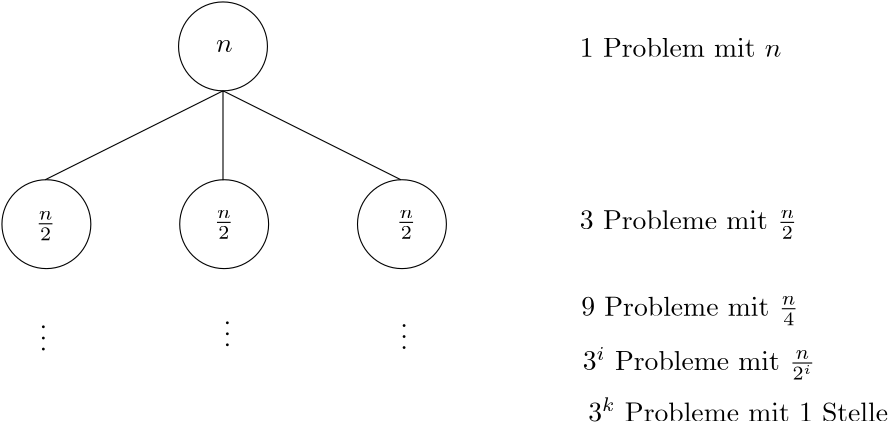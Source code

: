 <?xml version="1.0"?>
<!DOCTYPE ipe SYSTEM "ipe.dtd">
<ipe version="70005" creator="Ipe 7.1.3">
<info created="D:20141103020241" modified="D:20141105164354"/>
<ipestyle name="basic">
<symbol name="arrow/arc(spx)">
<path stroke="sym-stroke" fill="sym-stroke" pen="sym-pen">
0 0 m
-1 0.333 l
-1 -0.333 l
h
</path>
</symbol>
<symbol name="arrow/farc(spx)">
<path stroke="sym-stroke" fill="white" pen="sym-pen">
0 0 m
-1 0.333 l
-1 -0.333 l
h
</path>
</symbol>
<symbol name="mark/circle(sx)" transformations="translations">
<path fill="sym-stroke">
0.6 0 0 0.6 0 0 e
0.4 0 0 0.4 0 0 e
</path>
</symbol>
<symbol name="mark/disk(sx)" transformations="translations">
<path fill="sym-stroke">
0.6 0 0 0.6 0 0 e
</path>
</symbol>
<symbol name="mark/fdisk(sfx)" transformations="translations">
<group>
<path fill="sym-fill">
0.5 0 0 0.5 0 0 e
</path>
<path fill="sym-stroke" fillrule="eofill">
0.6 0 0 0.6 0 0 e
0.4 0 0 0.4 0 0 e
</path>
</group>
</symbol>
<symbol name="mark/box(sx)" transformations="translations">
<path fill="sym-stroke" fillrule="eofill">
-0.6 -0.6 m
0.6 -0.6 l
0.6 0.6 l
-0.6 0.6 l
h
-0.4 -0.4 m
0.4 -0.4 l
0.4 0.4 l
-0.4 0.4 l
h
</path>
</symbol>
<symbol name="mark/square(sx)" transformations="translations">
<path fill="sym-stroke">
-0.6 -0.6 m
0.6 -0.6 l
0.6 0.6 l
-0.6 0.6 l
h
</path>
</symbol>
<symbol name="mark/fsquare(sfx)" transformations="translations">
<group>
<path fill="sym-fill">
-0.5 -0.5 m
0.5 -0.5 l
0.5 0.5 l
-0.5 0.5 l
h
</path>
<path fill="sym-stroke" fillrule="eofill">
-0.6 -0.6 m
0.6 -0.6 l
0.6 0.6 l
-0.6 0.6 l
h
-0.4 -0.4 m
0.4 -0.4 l
0.4 0.4 l
-0.4 0.4 l
h
</path>
</group>
</symbol>
<symbol name="mark/cross(sx)" transformations="translations">
<group>
<path fill="sym-stroke">
-0.43 -0.57 m
0.57 0.43 l
0.43 0.57 l
-0.57 -0.43 l
h
</path>
<path fill="sym-stroke">
-0.43 0.57 m
0.57 -0.43 l
0.43 -0.57 l
-0.57 0.43 l
h
</path>
</group>
</symbol>
<symbol name="arrow/fnormal(spx)">
<path stroke="sym-stroke" fill="white" pen="sym-pen">
0 0 m
-1 0.333 l
-1 -0.333 l
h
</path>
</symbol>
<symbol name="arrow/pointed(spx)">
<path stroke="sym-stroke" fill="sym-stroke" pen="sym-pen">
0 0 m
-1 0.333 l
-0.8 0 l
-1 -0.333 l
h
</path>
</symbol>
<symbol name="arrow/fpointed(spx)">
<path stroke="sym-stroke" fill="white" pen="sym-pen">
0 0 m
-1 0.333 l
-0.8 0 l
-1 -0.333 l
h
</path>
</symbol>
<symbol name="arrow/linear(spx)">
<path stroke="sym-stroke" pen="sym-pen">
-1 0.333 m
0 0 l
-1 -0.333 l
</path>
</symbol>
<symbol name="arrow/fdouble(spx)">
<path stroke="sym-stroke" fill="white" pen="sym-pen">
0 0 m
-1 0.333 l
-1 -0.333 l
h
-1 0 m
-2 0.333 l
-2 -0.333 l
h
</path>
</symbol>
<symbol name="arrow/double(spx)">
<path stroke="sym-stroke" fill="sym-stroke" pen="sym-pen">
0 0 m
-1 0.333 l
-1 -0.333 l
h
-1 0 m
-2 0.333 l
-2 -0.333 l
h
</path>
</symbol>
<pen name="heavier" value="0.8"/>
<pen name="fat" value="1.2"/>
<pen name="ultrafat" value="2"/>
<symbolsize name="large" value="5"/>
<symbolsize name="small" value="2"/>
<symbolsize name="tiny" value="1.1"/>
<arrowsize name="large" value="10"/>
<arrowsize name="small" value="5"/>
<arrowsize name="tiny" value="3"/>
<color name="red" value="1 0 0"/>
<color name="green" value="0 1 0"/>
<color name="blue" value="0 0 1"/>
<color name="yellow" value="1 1 0"/>
<color name="orange" value="1 0.647 0"/>
<color name="gold" value="1 0.843 0"/>
<color name="purple" value="0.627 0.125 0.941"/>
<color name="gray" value="0.745"/>
<color name="brown" value="0.647 0.165 0.165"/>
<color name="navy" value="0 0 0.502"/>
<color name="pink" value="1 0.753 0.796"/>
<color name="seagreen" value="0.18 0.545 0.341"/>
<color name="turquoise" value="0.251 0.878 0.816"/>
<color name="violet" value="0.933 0.51 0.933"/>
<color name="darkblue" value="0 0 0.545"/>
<color name="darkcyan" value="0 0.545 0.545"/>
<color name="darkgray" value="0.663"/>
<color name="darkgreen" value="0 0.392 0"/>
<color name="darkmagenta" value="0.545 0 0.545"/>
<color name="darkorange" value="1 0.549 0"/>
<color name="darkred" value="0.545 0 0"/>
<color name="lightblue" value="0.678 0.847 0.902"/>
<color name="lightcyan" value="0.878 1 1"/>
<color name="lightgray" value="0.827"/>
<color name="lightgreen" value="0.565 0.933 0.565"/>
<color name="lightyellow" value="1 1 0.878"/>
<dashstyle name="dashed" value="[4] 0"/>
<dashstyle name="dotted" value="[1 3] 0"/>
<dashstyle name="dash dotted" value="[4 2 1 2] 0"/>
<dashstyle name="dash dot dotted" value="[4 2 1 2 1 2] 0"/>
<textsize name="large" value="\large"/>
<textsize name="Large" value="\Large"/>
<textsize name="LARGE" value="\LARGE"/>
<textsize name="huge" value="\huge"/>
<textsize name="Huge" value="\Huge"/>
<textsize name="small" value="\small"/>
<textsize name="footnote" value="\footnotesize"/>
<textsize name="tiny" value="\tiny"/>
<textstyle name="center" begin="\begin{center}" end="\end{center}"/>
<textstyle name="itemize" begin="\begin{itemize}" end="\end{itemize}"/>
<textstyle name="item" begin="\begin{itemize}\item{}" end="\end{itemize}"/>
<gridsize name="4 pts" value="4"/>
<gridsize name="8 pts (~3 mm)" value="8"/>
<gridsize name="16 pts (~6 mm)" value="16"/>
<gridsize name="32 pts (~12 mm)" value="32"/>
<gridsize name="10 pts (~3.5 mm)" value="10"/>
<gridsize name="20 pts (~7 mm)" value="20"/>
<gridsize name="14 pts (~5 mm)" value="14"/>
<gridsize name="28 pts (~10 mm)" value="28"/>
<gridsize name="56 pts (~20 mm)" value="56"/>
<anglesize name="90 deg" value="90"/>
<anglesize name="60 deg" value="60"/>
<anglesize name="45 deg" value="45"/>
<anglesize name="30 deg" value="30"/>
<anglesize name="22.5 deg" value="22.5"/>
<tiling name="falling" angle="-60" step="4" width="1"/>
<tiling name="rising" angle="30" step="4" width="1"/>
</ipestyle>
<page>
<layer name="alpha"/>
<view layers="alpha" active="alpha"/>
<path layer="alpha" stroke="black">
16 0 0 16 256 768 e
</path>
<path matrix="1 0 0 1 -31.5791 0" stroke="black">
16 0 0 16 224 704 e
</path>
<path matrix="1 0 0 1 -31.5791 0" stroke="black">
16 0 0 16 288 704 e
</path>
<path matrix="1 0 0 1 -31.5791 0" stroke="black">
16 0 0 16 352 704 e
</path>
<text matrix="1 0 0 1 -2.50628 -2.00502" transformations="translations" pos="256 768" stroke="black" type="label" width="5.98" height="4.289" depth="0" valign="baseline">$n$</text>
<text matrix="1 0 0 1 122.808 -53.1331" transformations="translations" pos="65.6695 754.777" stroke="black" type="label" width="7.316" height="6.931" depth="3.43" valign="baseline">$\frac{n}{2}$</text>
<text matrix="1 0 0 1 186.968 -52.6318" transformations="translations" pos="65.6695 754.777" stroke="black" type="label" width="7.316" height="6.931" depth="3.43" valign="baseline">$\frac{n}{2}$</text>
<text matrix="1 0 0 1 252.633 -52.6318" transformations="translations" pos="65.6695 754.777" stroke="black" type="label" width="7.316" height="6.931" depth="3.43" valign="baseline">$\frac{n}{2}$</text>
<text matrix="1 0 0 1 -25.0628 -3.50879" transformations="translations" pos="409.531 767.809" stroke="black" type="label" width="72.564" height="6.918" depth="0" valign="baseline">1 Problem mit $n$</text>
<text matrix="1 0 0 1 -31.5791 -4.01004" transformations="translations" pos="416.047 706.155" stroke="black" type="label" width="78.328" height="6.931" depth="3.43" valign="baseline">3 Probleme mit $\frac{n}{2}$</text>
<text matrix="1 0 0 1 -5.01255 -25.564" transformations="translations" pos="436.097 706.155" stroke="black" type="label" width="0" height="0" depth="0" valign="baseline"></text>
<text matrix="1 0 0 1 86.7171 13.5339" transformations="translations" pos="103.264 645.002" stroke="black" type="label" width="2.767" height="14.999" depth="0" valign="baseline">$\vdots$</text>
<text matrix="1 0 0 1 152.883 15.0377" transformations="translations" pos="103.264 645.002" stroke="black" type="label" width="2.767" height="14.999" depth="0" valign="baseline">$\vdots$</text>
<text matrix="1 0 0 1 216.542 14.0352" transformations="translations" pos="103.264 645.002" stroke="black" type="label" width="2.767" height="14.999" depth="0" valign="baseline">$\vdots$</text>
<text transformations="translations" pos="384.969 671.067" stroke="black" type="label" width="78.328" height="6.931" depth="3.43" valign="baseline">9 Probleme mit $\frac{n}{4}$</text>
<text transformations="translations" pos="404.518 674.576" stroke="black" type="label" width="0" height="0" depth="0" valign="baseline"></text>
<text transformations="translations" pos="385.47 651.518" stroke="black" type="label" width="83.847" height="8.236" depth="3.43" valign="baseline">$3^i$ Probleme mit $\frac{n}{2^i}$</text>
<path stroke="black">
192 720 m
256 752 l
256 720 l
256 752 l
320 720 l
</path>
<text matrix="1 0 0 1 -1 -3" transformations="translations" pos="388.468 636" stroke="black" type="label" width="108.015" height="8.458" depth="0" valign="baseline">$3^k$ Probleme mit 1 Stelle</text>
</page>
</ipe>
